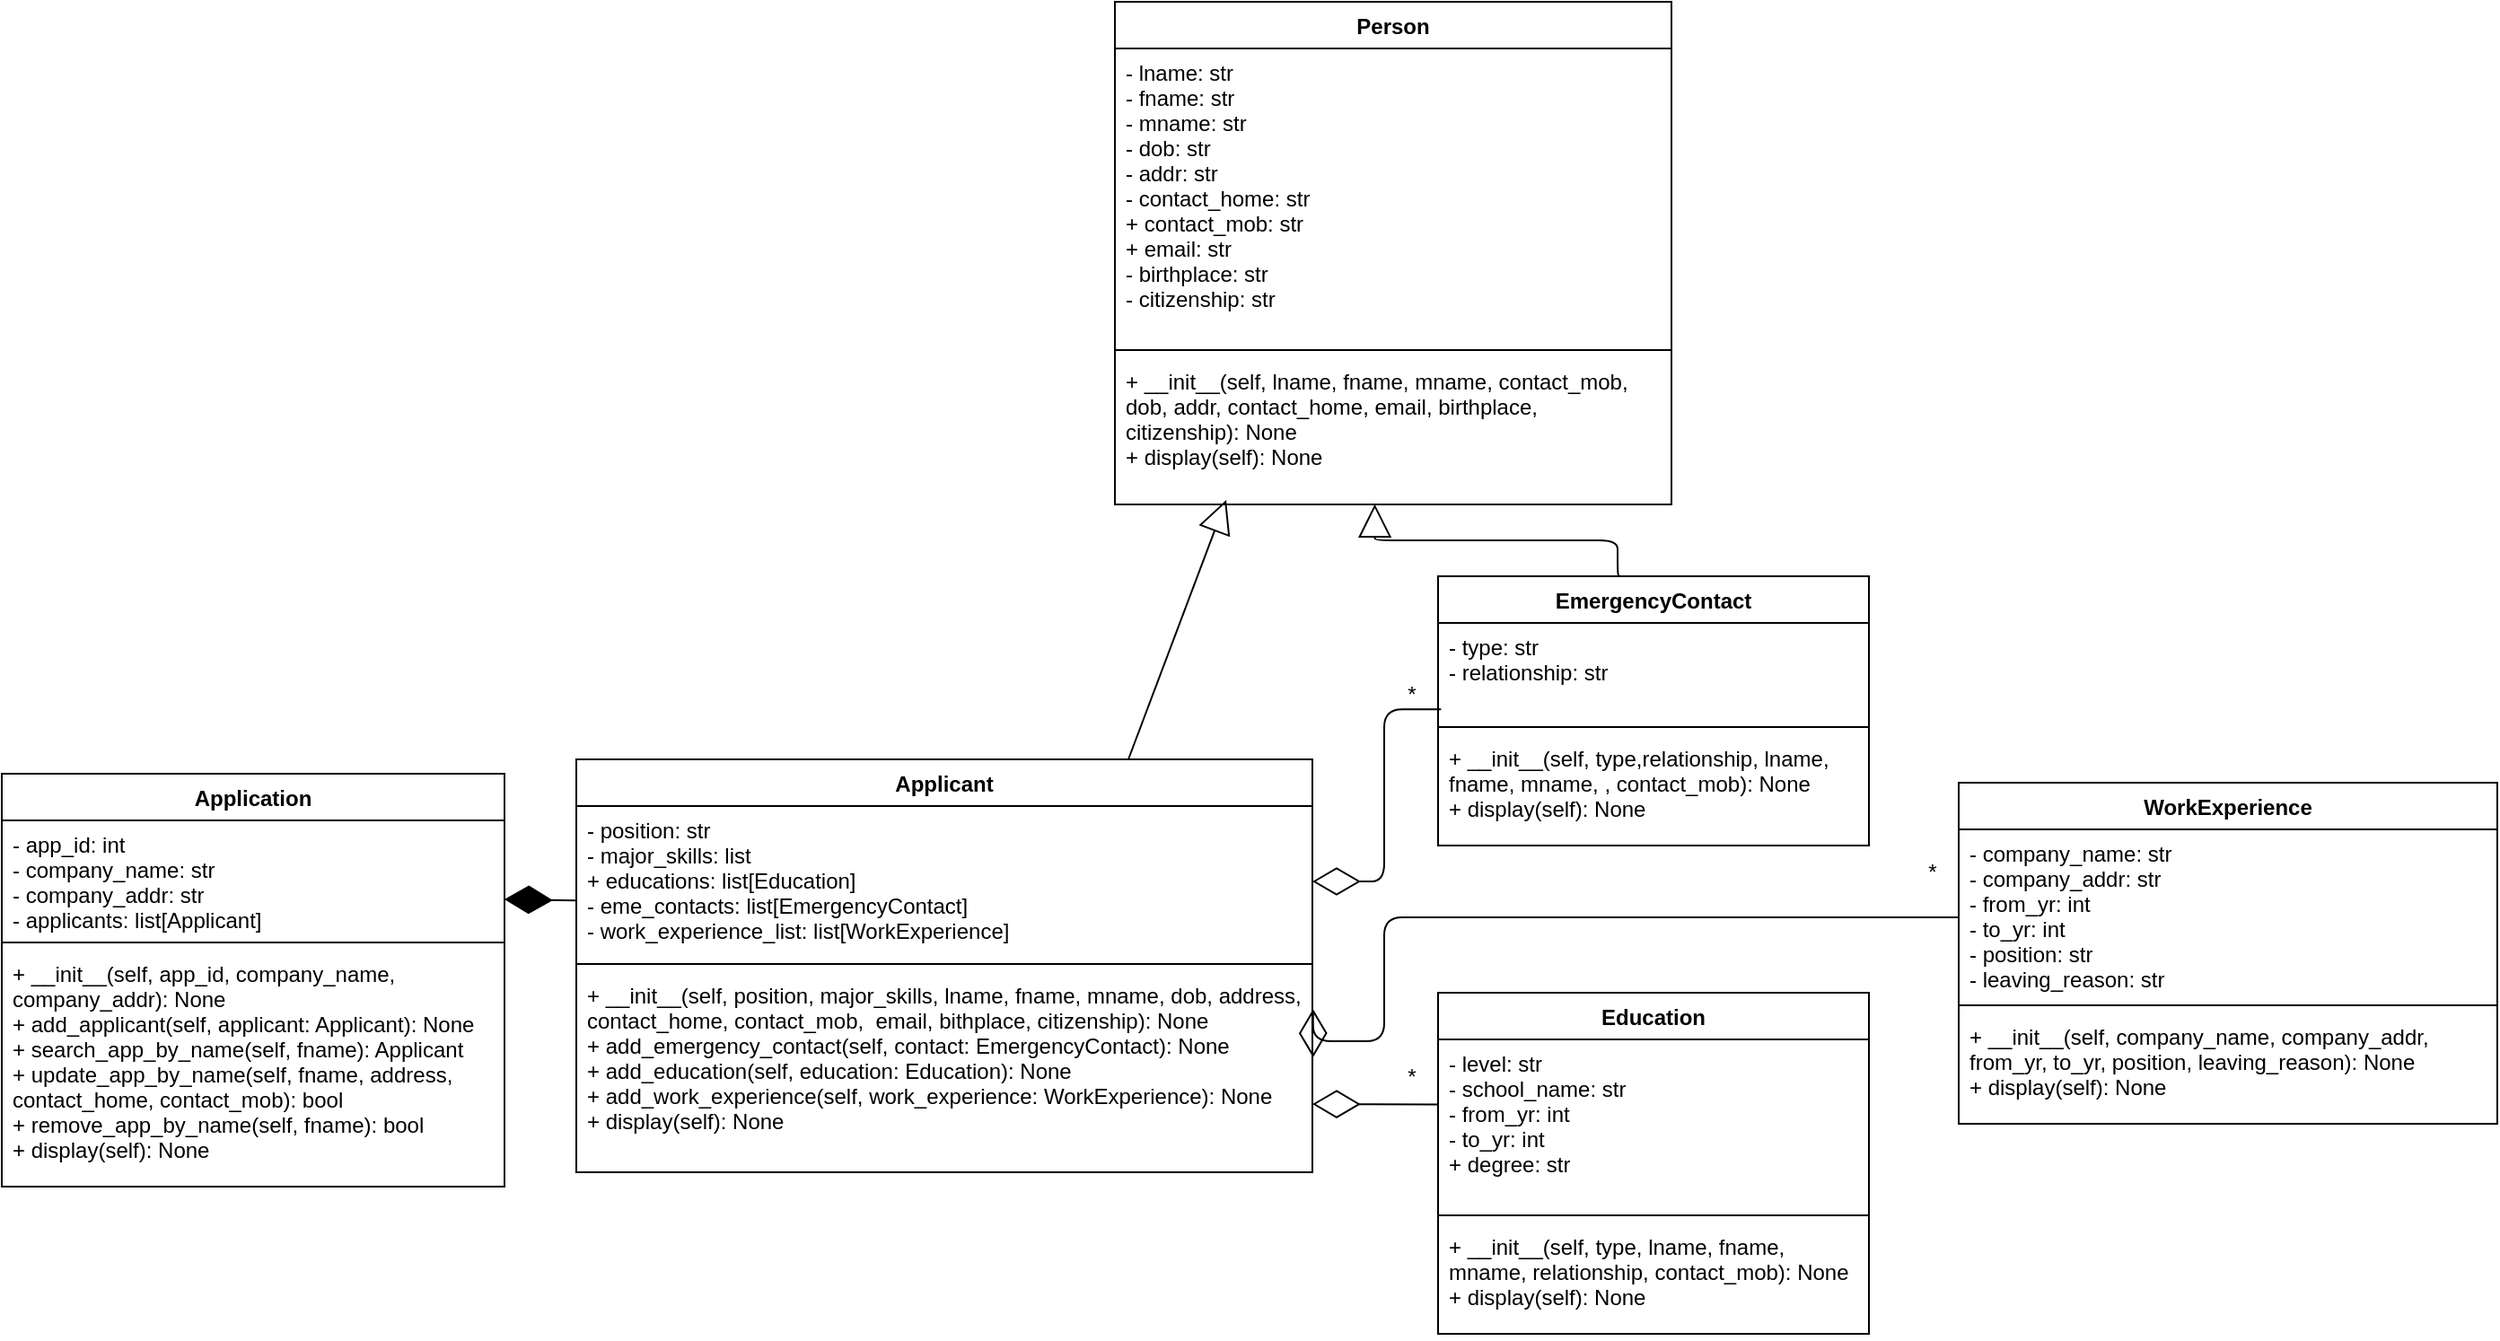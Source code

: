 <mxfile>
    <diagram id="LvbwKESioPXrULPFJOSR" name="Page-1">
        <mxGraphModel dx="432" dy="465" grid="1" gridSize="10" guides="1" tooltips="1" connect="1" arrows="1" fold="1" page="1" pageScale="1" pageWidth="850" pageHeight="1100" math="0" shadow="0">
            <root>
                <mxCell id="0"/>
                <mxCell id="1" parent="0"/>
                <mxCell id="6" value="Applicant" style="swimlane;fontStyle=1;align=center;verticalAlign=top;childLayout=stackLayout;horizontal=1;startSize=26;horizontalStack=0;resizeParent=1;resizeParentMax=0;resizeLast=0;collapsible=1;marginBottom=0;" parent="1" vertex="1">
                    <mxGeometry x="520" y="482" width="410" height="230" as="geometry"/>
                </mxCell>
                <mxCell id="7" value="- position: str&#10;- major_skills: list&#10;+ educations: list[Education]&#10;- eme_contacts: list[EmergencyContact]&#10;- work_experience_list: list[WorkExperience]" style="text;strokeColor=none;fillColor=none;align=left;verticalAlign=top;spacingLeft=4;spacingRight=4;overflow=hidden;rotatable=0;points=[[0,0.5],[1,0.5]];portConstraint=eastwest;" parent="6" vertex="1">
                    <mxGeometry y="26" width="410" height="84" as="geometry"/>
                </mxCell>
                <mxCell id="8" value="" style="line;strokeWidth=1;fillColor=none;align=left;verticalAlign=middle;spacingTop=-1;spacingLeft=3;spacingRight=3;rotatable=0;labelPosition=right;points=[];portConstraint=eastwest;strokeColor=inherit;" parent="6" vertex="1">
                    <mxGeometry y="110" width="410" height="8" as="geometry"/>
                </mxCell>
                <mxCell id="9" value="+ __init__(self, position, major_skills, lname, fname, mname, dob, address, &#10;contact_home, contact_mob,  email, bithplace, citizenship): None&#10;+ add_emergency_contact(self, contact: EmergencyContact): None&#10;+ add_education(self, education: Education): None&#10;+ add_work_experience(self, work_experience: WorkExperience): None&#10;+ display(self): None" style="text;strokeColor=none;fillColor=none;align=left;verticalAlign=top;spacingLeft=4;spacingRight=4;overflow=hidden;rotatable=0;points=[[0,0.5],[1,0.5]];portConstraint=eastwest;fontStyle=0" parent="6" vertex="1">
                    <mxGeometry y="118" width="410" height="112" as="geometry"/>
                </mxCell>
                <mxCell id="15" value="" style="endArrow=diamondThin;endFill=0;endSize=24;html=1;exitX=0.007;exitY=0.891;exitDx=0;exitDy=0;exitPerimeter=0;edgeStyle=orthogonalEdgeStyle;entryX=1;entryY=0.5;entryDx=0;entryDy=0;" parent="1" source="40" target="7" edge="1">
                    <mxGeometry width="160" relative="1" as="geometry">
                        <mxPoint x="993.11" y="448.952" as="sourcePoint"/>
                        <mxPoint x="930" y="522" as="targetPoint"/>
                        <Array as="points">
                            <mxPoint x="970" y="454"/>
                            <mxPoint x="970" y="550"/>
                        </Array>
                    </mxGeometry>
                </mxCell>
                <mxCell id="16" value="*" style="text;html=1;align=center;verticalAlign=middle;resizable=0;points=[];autosize=1;strokeColor=none;fillColor=none;" parent="1" vertex="1">
                    <mxGeometry x="970" y="431" width="30" height="30" as="geometry"/>
                </mxCell>
                <mxCell id="20" value="" style="endArrow=diamondThin;endFill=0;endSize=24;html=1;exitX=0;exitY=0.386;exitDx=0;exitDy=0;exitPerimeter=0;" parent="1" source="45" edge="1">
                    <mxGeometry width="160" relative="1" as="geometry">
                        <mxPoint x="998.29" y="672.842" as="sourcePoint"/>
                        <mxPoint x="930" y="674" as="targetPoint"/>
                    </mxGeometry>
                </mxCell>
                <mxCell id="25" value="" style="endArrow=block;endSize=16;endFill=0;html=1;elbow=vertical;exitX=0.421;exitY=-0.003;exitDx=0;exitDy=0;exitPerimeter=0;entryX=0.467;entryY=0.998;entryDx=0;entryDy=0;entryPerimeter=0;edgeStyle=orthogonalEdgeStyle;" parent="1" source="39" target="32" edge="1">
                    <mxGeometry width="160" relative="1" as="geometry">
                        <mxPoint x="1064.09" y="412.5" as="sourcePoint"/>
                        <mxPoint x="971.33" y="301.838" as="targetPoint"/>
                        <Array as="points">
                            <mxPoint x="1100" y="360"/>
                            <mxPoint x="965" y="360"/>
                        </Array>
                    </mxGeometry>
                </mxCell>
                <mxCell id="27" value="" style="endArrow=block;endSize=16;endFill=0;html=1;elbow=vertical;entryX=0.2;entryY=0.969;entryDx=0;entryDy=0;entryPerimeter=0;exitX=0.75;exitY=0;exitDx=0;exitDy=0;" parent="1" source="6" target="32" edge="1">
                    <mxGeometry width="160" relative="1" as="geometry">
                        <mxPoint x="834" y="480" as="sourcePoint"/>
                        <mxPoint x="874.1" y="301.838" as="targetPoint"/>
                    </mxGeometry>
                </mxCell>
                <mxCell id="28" value="*" style="text;html=1;align=center;verticalAlign=middle;resizable=0;points=[];autosize=1;strokeColor=none;fillColor=none;" parent="1" vertex="1">
                    <mxGeometry x="970" y="644.41" width="30" height="30" as="geometry"/>
                </mxCell>
                <mxCell id="29" value="Person" style="swimlane;fontStyle=1;align=center;verticalAlign=top;childLayout=stackLayout;horizontal=1;startSize=26;horizontalStack=0;resizeParent=1;resizeParentMax=0;resizeLast=0;collapsible=1;marginBottom=0;" parent="1" vertex="1">
                    <mxGeometry x="820" y="60" width="310" height="280" as="geometry"/>
                </mxCell>
                <mxCell id="30" value="- lname: str&#10;- fname: str&#10;- mname: str&#10;- dob: str&#10;- addr: str&#10;- contact_home: str&#10;+ contact_mob: str&#10;+ email: str&#10;- birthplace: str&#10;- citizenship: str" style="text;strokeColor=none;fillColor=none;align=left;verticalAlign=top;spacingLeft=4;spacingRight=4;overflow=hidden;rotatable=0;points=[[0,0.5],[1,0.5]];portConstraint=eastwest;" parent="29" vertex="1">
                    <mxGeometry y="26" width="310" height="164" as="geometry"/>
                </mxCell>
                <mxCell id="31" value="" style="line;strokeWidth=1;fillColor=none;align=left;verticalAlign=middle;spacingTop=-1;spacingLeft=3;spacingRight=3;rotatable=0;labelPosition=right;points=[];portConstraint=eastwest;strokeColor=inherit;" parent="29" vertex="1">
                    <mxGeometry y="190" width="310" height="8" as="geometry"/>
                </mxCell>
                <mxCell id="32" value="+ __init__(self, lname, fname, mname, contact_mob,&#10;dob, addr, contact_home, email, birthplace, &#10;citizenship): None&#10;+ display(self): None&#10;" style="text;strokeColor=none;fillColor=none;align=left;verticalAlign=top;spacingLeft=4;spacingRight=4;overflow=hidden;rotatable=0;points=[[0,0.5],[1,0.5]];portConstraint=eastwest;" parent="29" vertex="1">
                    <mxGeometry y="198" width="310" height="82" as="geometry"/>
                </mxCell>
                <mxCell id="36" value="" style="endArrow=diamondThin;endFill=0;endSize=24;html=1;entryX=1.001;entryY=0.429;entryDx=0;entryDy=0;entryPerimeter=0;edgeStyle=orthogonalEdgeStyle;" parent="1" source="53" target="9" edge="1">
                    <mxGeometry width="160" relative="1" as="geometry">
                        <mxPoint x="1260" y="570" as="sourcePoint"/>
                        <mxPoint x="1110" y="671.588" as="targetPoint"/>
                        <Array as="points">
                            <mxPoint x="970" y="570"/>
                            <mxPoint x="970" y="639"/>
                        </Array>
                    </mxGeometry>
                </mxCell>
                <mxCell id="37" value="*" style="text;html=1;align=center;verticalAlign=middle;resizable=0;points=[];autosize=1;strokeColor=none;fillColor=none;" parent="1" vertex="1">
                    <mxGeometry x="1260" y="530" width="30" height="30" as="geometry"/>
                </mxCell>
                <mxCell id="39" value="EmergencyContact" style="swimlane;fontStyle=1;align=center;verticalAlign=top;childLayout=stackLayout;horizontal=1;startSize=26;horizontalStack=0;resizeParent=1;resizeParentMax=0;resizeLast=0;collapsible=1;marginBottom=0;" parent="1" vertex="1">
                    <mxGeometry x="1000" y="380" width="240" height="150" as="geometry"/>
                </mxCell>
                <mxCell id="40" value="- type: str&#10;- relationship: str" style="text;strokeColor=none;fillColor=none;align=left;verticalAlign=top;spacingLeft=4;spacingRight=4;overflow=hidden;rotatable=0;points=[[0,0.5],[1,0.5]];portConstraint=eastwest;" parent="39" vertex="1">
                    <mxGeometry y="26" width="240" height="54" as="geometry"/>
                </mxCell>
                <mxCell id="41" value="" style="line;strokeWidth=1;fillColor=none;align=left;verticalAlign=middle;spacingTop=-1;spacingLeft=3;spacingRight=3;rotatable=0;labelPosition=right;points=[];portConstraint=eastwest;strokeColor=inherit;" parent="39" vertex="1">
                    <mxGeometry y="80" width="240" height="8" as="geometry"/>
                </mxCell>
                <mxCell id="42" value="+ __init__(self, type,relationship, lname, &#10;fname, mname, , contact_mob): None&#10;+ display(self): None" style="text;strokeColor=none;fillColor=none;align=left;verticalAlign=top;spacingLeft=4;spacingRight=4;overflow=hidden;rotatable=0;points=[[0,0.5],[1,0.5]];portConstraint=eastwest;" parent="39" vertex="1">
                    <mxGeometry y="88" width="240" height="62" as="geometry"/>
                </mxCell>
                <mxCell id="44" value="Education" style="swimlane;fontStyle=1;align=center;verticalAlign=top;childLayout=stackLayout;horizontal=1;startSize=26;horizontalStack=0;resizeParent=1;resizeParentMax=0;resizeLast=0;collapsible=1;marginBottom=0;" parent="1" vertex="1">
                    <mxGeometry x="1000" y="612" width="240" height="190" as="geometry"/>
                </mxCell>
                <mxCell id="45" value="- level: str&#10;- school_name: str&#10;- from_yr: int&#10;- to_yr: int&#10;+ degree: str" style="text;strokeColor=none;fillColor=none;align=left;verticalAlign=top;spacingLeft=4;spacingRight=4;overflow=hidden;rotatable=0;points=[[0,0.5],[1,0.5]];portConstraint=eastwest;" parent="44" vertex="1">
                    <mxGeometry y="26" width="240" height="94" as="geometry"/>
                </mxCell>
                <mxCell id="46" value="" style="line;strokeWidth=1;fillColor=none;align=left;verticalAlign=middle;spacingTop=-1;spacingLeft=3;spacingRight=3;rotatable=0;labelPosition=right;points=[];portConstraint=eastwest;strokeColor=inherit;" parent="44" vertex="1">
                    <mxGeometry y="120" width="240" height="8" as="geometry"/>
                </mxCell>
                <mxCell id="47" value="+ __init__(self, type, lname, fname, &#10;mname, relationship, contact_mob): None&#10;+ display(self): None" style="text;strokeColor=none;fillColor=none;align=left;verticalAlign=top;spacingLeft=4;spacingRight=4;overflow=hidden;rotatable=0;points=[[0,0.5],[1,0.5]];portConstraint=eastwest;" parent="44" vertex="1">
                    <mxGeometry y="128" width="240" height="62" as="geometry"/>
                </mxCell>
                <mxCell id="52" value="WorkExperience" style="swimlane;fontStyle=1;align=center;verticalAlign=top;childLayout=stackLayout;horizontal=1;startSize=26;horizontalStack=0;resizeParent=1;resizeParentMax=0;resizeLast=0;collapsible=1;marginBottom=0;" parent="1" vertex="1">
                    <mxGeometry x="1290" y="495" width="300" height="190" as="geometry"/>
                </mxCell>
                <mxCell id="53" value="- company_name: str&#10;- company_addr: str&#10;- from_yr: int&#10;- to_yr: int&#10;- position: str&#10;- leaving_reason: str" style="text;strokeColor=none;fillColor=none;align=left;verticalAlign=top;spacingLeft=4;spacingRight=4;overflow=hidden;rotatable=0;points=[[0,0.5],[1,0.5]];portConstraint=eastwest;" parent="52" vertex="1">
                    <mxGeometry y="26" width="300" height="94" as="geometry"/>
                </mxCell>
                <mxCell id="54" value="" style="line;strokeWidth=1;fillColor=none;align=left;verticalAlign=middle;spacingTop=-1;spacingLeft=3;spacingRight=3;rotatable=0;labelPosition=right;points=[];portConstraint=eastwest;strokeColor=inherit;" parent="52" vertex="1">
                    <mxGeometry y="120" width="300" height="8" as="geometry"/>
                </mxCell>
                <mxCell id="55" value="+ __init__(self, company_name, company_addr, &#10;from_yr, to_yr, position, leaving_reason): None&#10;+ display(self): None" style="text;strokeColor=none;fillColor=none;align=left;verticalAlign=top;spacingLeft=4;spacingRight=4;overflow=hidden;rotatable=0;points=[[0,0.5],[1,0.5]];portConstraint=eastwest;" parent="52" vertex="1">
                    <mxGeometry y="128" width="300" height="62" as="geometry"/>
                </mxCell>
                <mxCell id="60" value="Application" style="swimlane;fontStyle=1;align=center;verticalAlign=top;childLayout=stackLayout;horizontal=1;startSize=26;horizontalStack=0;resizeParent=1;resizeParentMax=0;resizeLast=0;collapsible=1;marginBottom=0;" parent="1" vertex="1">
                    <mxGeometry x="200" y="490" width="280" height="230" as="geometry"/>
                </mxCell>
                <mxCell id="61" value="- app_id: int&#10;- company_name: str&#10;- company_addr: str&#10;- applicants: list[Applicant]" style="text;strokeColor=none;fillColor=none;align=left;verticalAlign=top;spacingLeft=4;spacingRight=4;overflow=hidden;rotatable=0;points=[[0,0.5],[1,0.5]];portConstraint=eastwest;" parent="60" vertex="1">
                    <mxGeometry y="26" width="280" height="64" as="geometry"/>
                </mxCell>
                <mxCell id="62" value="" style="line;strokeWidth=1;fillColor=none;align=left;verticalAlign=middle;spacingTop=-1;spacingLeft=3;spacingRight=3;rotatable=0;labelPosition=right;points=[];portConstraint=eastwest;strokeColor=inherit;" parent="60" vertex="1">
                    <mxGeometry y="90" width="280" height="8" as="geometry"/>
                </mxCell>
                <mxCell id="63" value="+ __init__(self, app_id, company_name, &#10;company_addr): None&#10;+ add_applicant(self, applicant: Applicant): None&#10;+ search_app_by_name(self, fname): Applicant&#10;+ update_app_by_name(self, fname, address, &#10;contact_home, contact_mob): bool&#10;+ remove_app_by_name(self, fname): bool&#10;+ display(self): None" style="text;strokeColor=none;fillColor=none;align=left;verticalAlign=top;spacingLeft=4;spacingRight=4;overflow=hidden;rotatable=0;points=[[0,0.5],[1,0.5]];portConstraint=eastwest;" parent="60" vertex="1">
                    <mxGeometry y="98" width="280" height="132" as="geometry"/>
                </mxCell>
                <mxCell id="64" value="" style="endArrow=diamondThin;endFill=1;endSize=24;html=1;elbow=vertical;exitX=0;exitY=0.627;exitDx=0;exitDy=0;exitPerimeter=0;entryX=1;entryY=0.687;entryDx=0;entryDy=0;entryPerimeter=0;" parent="1" source="7" target="61" edge="1">
                    <mxGeometry width="160" relative="1" as="geometry">
                        <mxPoint x="340" y="600" as="sourcePoint"/>
                        <mxPoint x="500" y="600" as="targetPoint"/>
                    </mxGeometry>
                </mxCell>
            </root>
        </mxGraphModel>
    </diagram>
</mxfile>